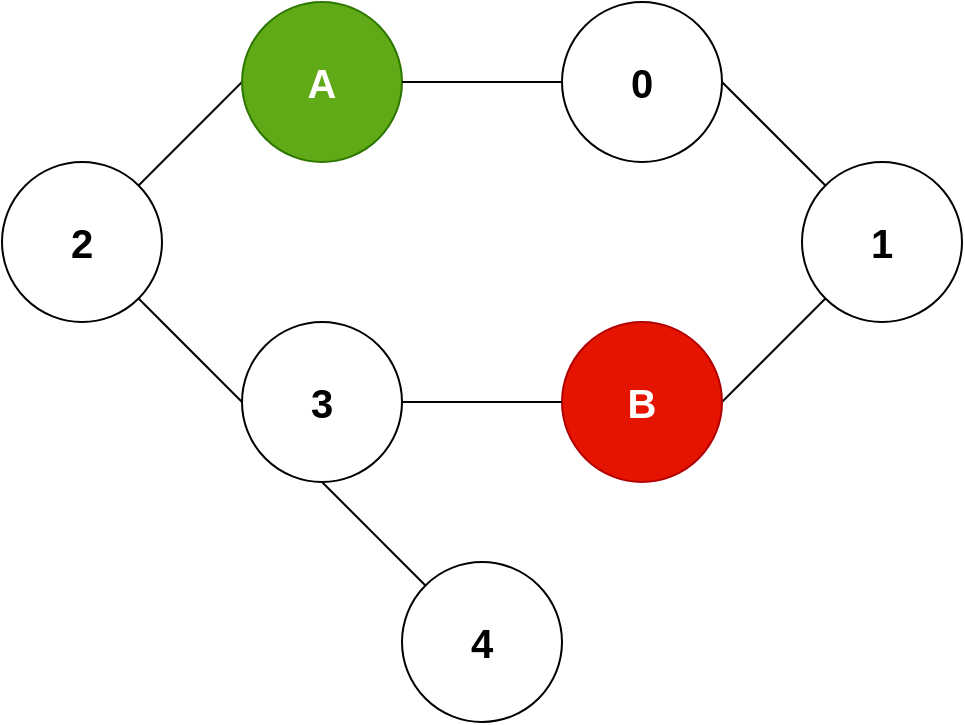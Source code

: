 <mxfile scale="2" border="20">
    <diagram name="Page-1" id="bOZXkhg8XM-jqh5l0-2z">
        <mxGraphModel dx="786" dy="560" grid="1" gridSize="10" guides="1" tooltips="1" connect="1" arrows="1" fold="1" page="1" pageScale="1" pageWidth="850" pageHeight="1100" background="#ffffff" math="0" shadow="0">
            <root>
                <mxCell id="0"/>
                <mxCell id="1" parent="0"/>
                <mxCell id="4" style="edgeStyle=none;html=1;exitX=0;exitY=0.5;exitDx=0;exitDy=0;endArrow=none;endFill=0;" parent="1" source="6nT2ijTSV0aqs73FIALI-1" target="6nT2ijTSV0aqs73FIALI-5" edge="1">
                    <mxGeometry relative="1" as="geometry"/>
                </mxCell>
                <mxCell id="6nT2ijTSV0aqs73FIALI-1" value="&lt;font style=&quot;font-size: 20px;&quot;&gt;&lt;b&gt;A&lt;/b&gt;&lt;/font&gt;" style="ellipse;whiteSpace=wrap;html=1;aspect=fixed;fillColor=#60a917;fontColor=#ffffff;strokeColor=#2D7600;" parent="1" vertex="1">
                    <mxGeometry x="200" y="160" width="80" height="80" as="geometry"/>
                </mxCell>
                <mxCell id="8" style="edgeStyle=none;html=1;exitX=1;exitY=0.5;exitDx=0;exitDy=0;endArrow=none;endFill=0;" parent="1" source="6nT2ijTSV0aqs73FIALI-2" target="6nT2ijTSV0aqs73FIALI-3" edge="1">
                    <mxGeometry relative="1" as="geometry"/>
                </mxCell>
                <mxCell id="6nT2ijTSV0aqs73FIALI-2" value="&lt;b&gt;&lt;font style=&quot;font-size: 20px;&quot;&gt;0&lt;/font&gt;&lt;/b&gt;" style="ellipse;whiteSpace=wrap;html=1;aspect=fixed;" parent="1" vertex="1">
                    <mxGeometry x="360" y="160" width="80" height="80" as="geometry"/>
                </mxCell>
                <mxCell id="9" style="edgeStyle=none;html=1;exitX=0;exitY=1;exitDx=0;exitDy=0;entryX=1;entryY=0.5;entryDx=0;entryDy=0;endArrow=none;endFill=0;" parent="1" source="6nT2ijTSV0aqs73FIALI-3" target="6nT2ijTSV0aqs73FIALI-4" edge="1">
                    <mxGeometry relative="1" as="geometry"/>
                </mxCell>
                <mxCell id="6nT2ijTSV0aqs73FIALI-3" value="&lt;span style=&quot;font-size: 20px;&quot;&gt;&lt;b&gt;1&lt;/b&gt;&lt;/span&gt;" style="ellipse;whiteSpace=wrap;html=1;aspect=fixed;" parent="1" vertex="1">
                    <mxGeometry x="480" y="240" width="80" height="80" as="geometry"/>
                </mxCell>
                <mxCell id="6nT2ijTSV0aqs73FIALI-4" value="&lt;font style=&quot;font-size: 20px;&quot;&gt;&lt;b&gt;B&lt;/b&gt;&lt;/font&gt;" style="ellipse;whiteSpace=wrap;html=1;aspect=fixed;fillColor=light-dark(#E51400,#FF0000);fontColor=#ffffff;strokeColor=#B20000;" parent="1" vertex="1">
                    <mxGeometry x="360" y="320" width="80" height="80" as="geometry"/>
                </mxCell>
                <mxCell id="6" style="edgeStyle=none;html=1;exitX=1;exitY=1;exitDx=0;exitDy=0;entryX=0;entryY=0.5;entryDx=0;entryDy=0;endArrow=none;endFill=0;" parent="1" source="6nT2ijTSV0aqs73FIALI-5" target="3" edge="1">
                    <mxGeometry relative="1" as="geometry"/>
                </mxCell>
                <mxCell id="6nT2ijTSV0aqs73FIALI-5" value="&lt;span style=&quot;font-size: 20px;&quot;&gt;&lt;b&gt;2&lt;/b&gt;&lt;/span&gt;" style="ellipse;whiteSpace=wrap;html=1;aspect=fixed;" parent="1" vertex="1">
                    <mxGeometry x="80" y="240" width="80" height="80" as="geometry"/>
                </mxCell>
                <mxCell id="6nT2ijTSV0aqs73FIALI-7" value="" style="endArrow=none;html=1;rounded=0;entryX=0;entryY=0.5;entryDx=0;entryDy=0;exitX=1;exitY=0.5;exitDx=0;exitDy=0;" parent="1" source="6nT2ijTSV0aqs73FIALI-1" target="6nT2ijTSV0aqs73FIALI-2" edge="1">
                    <mxGeometry width="50" height="50" relative="1" as="geometry">
                        <mxPoint x="400" y="410" as="sourcePoint"/>
                        <mxPoint x="450" y="360" as="targetPoint"/>
                    </mxGeometry>
                </mxCell>
                <mxCell id="7" style="edgeStyle=none;html=1;exitX=0.5;exitY=1;exitDx=0;exitDy=0;endArrow=none;endFill=0;" parent="1" source="3" target="5" edge="1">
                    <mxGeometry relative="1" as="geometry"/>
                </mxCell>
                <mxCell id="10" style="edgeStyle=none;html=1;exitX=1;exitY=0.5;exitDx=0;exitDy=0;entryX=0;entryY=0.5;entryDx=0;entryDy=0;endArrow=none;endFill=0;" parent="1" source="3" target="6nT2ijTSV0aqs73FIALI-4" edge="1">
                    <mxGeometry relative="1" as="geometry"/>
                </mxCell>
                <mxCell id="3" value="&lt;span style=&quot;font-size: 20px;&quot;&gt;&lt;b&gt;3&lt;/b&gt;&lt;/span&gt;" style="ellipse;whiteSpace=wrap;html=1;aspect=fixed;" parent="1" vertex="1">
                    <mxGeometry x="200" y="320" width="80" height="80" as="geometry"/>
                </mxCell>
                <mxCell id="5" value="&lt;span style=&quot;font-size: 20px;&quot;&gt;&lt;b&gt;4&lt;/b&gt;&lt;/span&gt;" style="ellipse;whiteSpace=wrap;html=1;aspect=fixed;" parent="1" vertex="1">
                    <mxGeometry x="280" y="440" width="80" height="80" as="geometry"/>
                </mxCell>
            </root>
        </mxGraphModel>
    </diagram>
</mxfile>